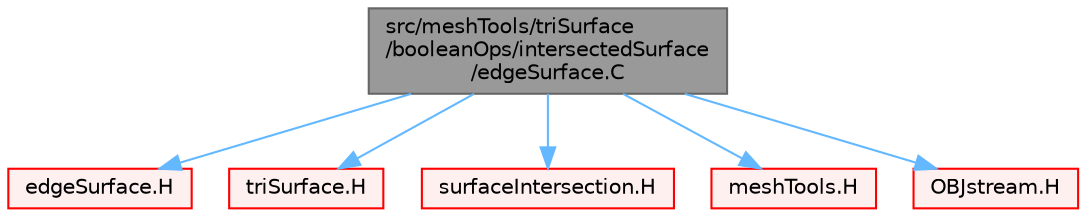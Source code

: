 digraph "src/meshTools/triSurface/booleanOps/intersectedSurface/edgeSurface.C"
{
 // LATEX_PDF_SIZE
  bgcolor="transparent";
  edge [fontname=Helvetica,fontsize=10,labelfontname=Helvetica,labelfontsize=10];
  node [fontname=Helvetica,fontsize=10,shape=box,height=0.2,width=0.4];
  Node1 [id="Node000001",label="src/meshTools/triSurface\l/booleanOps/intersectedSurface\l/edgeSurface.C",height=0.2,width=0.4,color="gray40", fillcolor="grey60", style="filled", fontcolor="black",tooltip=" "];
  Node1 -> Node2 [id="edge1_Node000001_Node000002",color="steelblue1",style="solid",tooltip=" "];
  Node2 [id="Node000002",label="edgeSurface.H",height=0.2,width=0.4,color="red", fillcolor="#FFF0F0", style="filled",URL="$edgeSurface_8H.html",tooltip=" "];
  Node1 -> Node208 [id="edge2_Node000001_Node000208",color="steelblue1",style="solid",tooltip=" "];
  Node208 [id="Node000208",label="triSurface.H",height=0.2,width=0.4,color="red", fillcolor="#FFF0F0", style="filled",URL="$triSurface_8H.html",tooltip=" "];
  Node1 -> Node251 [id="edge3_Node000001_Node000251",color="steelblue1",style="solid",tooltip=" "];
  Node251 [id="Node000251",label="surfaceIntersection.H",height=0.2,width=0.4,color="red", fillcolor="#FFF0F0", style="filled",URL="$surfaceIntersection_8H.html",tooltip=" "];
  Node1 -> Node255 [id="edge4_Node000001_Node000255",color="steelblue1",style="solid",tooltip=" "];
  Node255 [id="Node000255",label="meshTools.H",height=0.2,width=0.4,color="red", fillcolor="#FFF0F0", style="filled",URL="$meshTools_8H.html",tooltip=" "];
  Node1 -> Node261 [id="edge5_Node000001_Node000261",color="steelblue1",style="solid",tooltip=" "];
  Node261 [id="Node000261",label="OBJstream.H",height=0.2,width=0.4,color="red", fillcolor="#FFF0F0", style="filled",URL="$OBJstream_8H.html",tooltip=" "];
}
